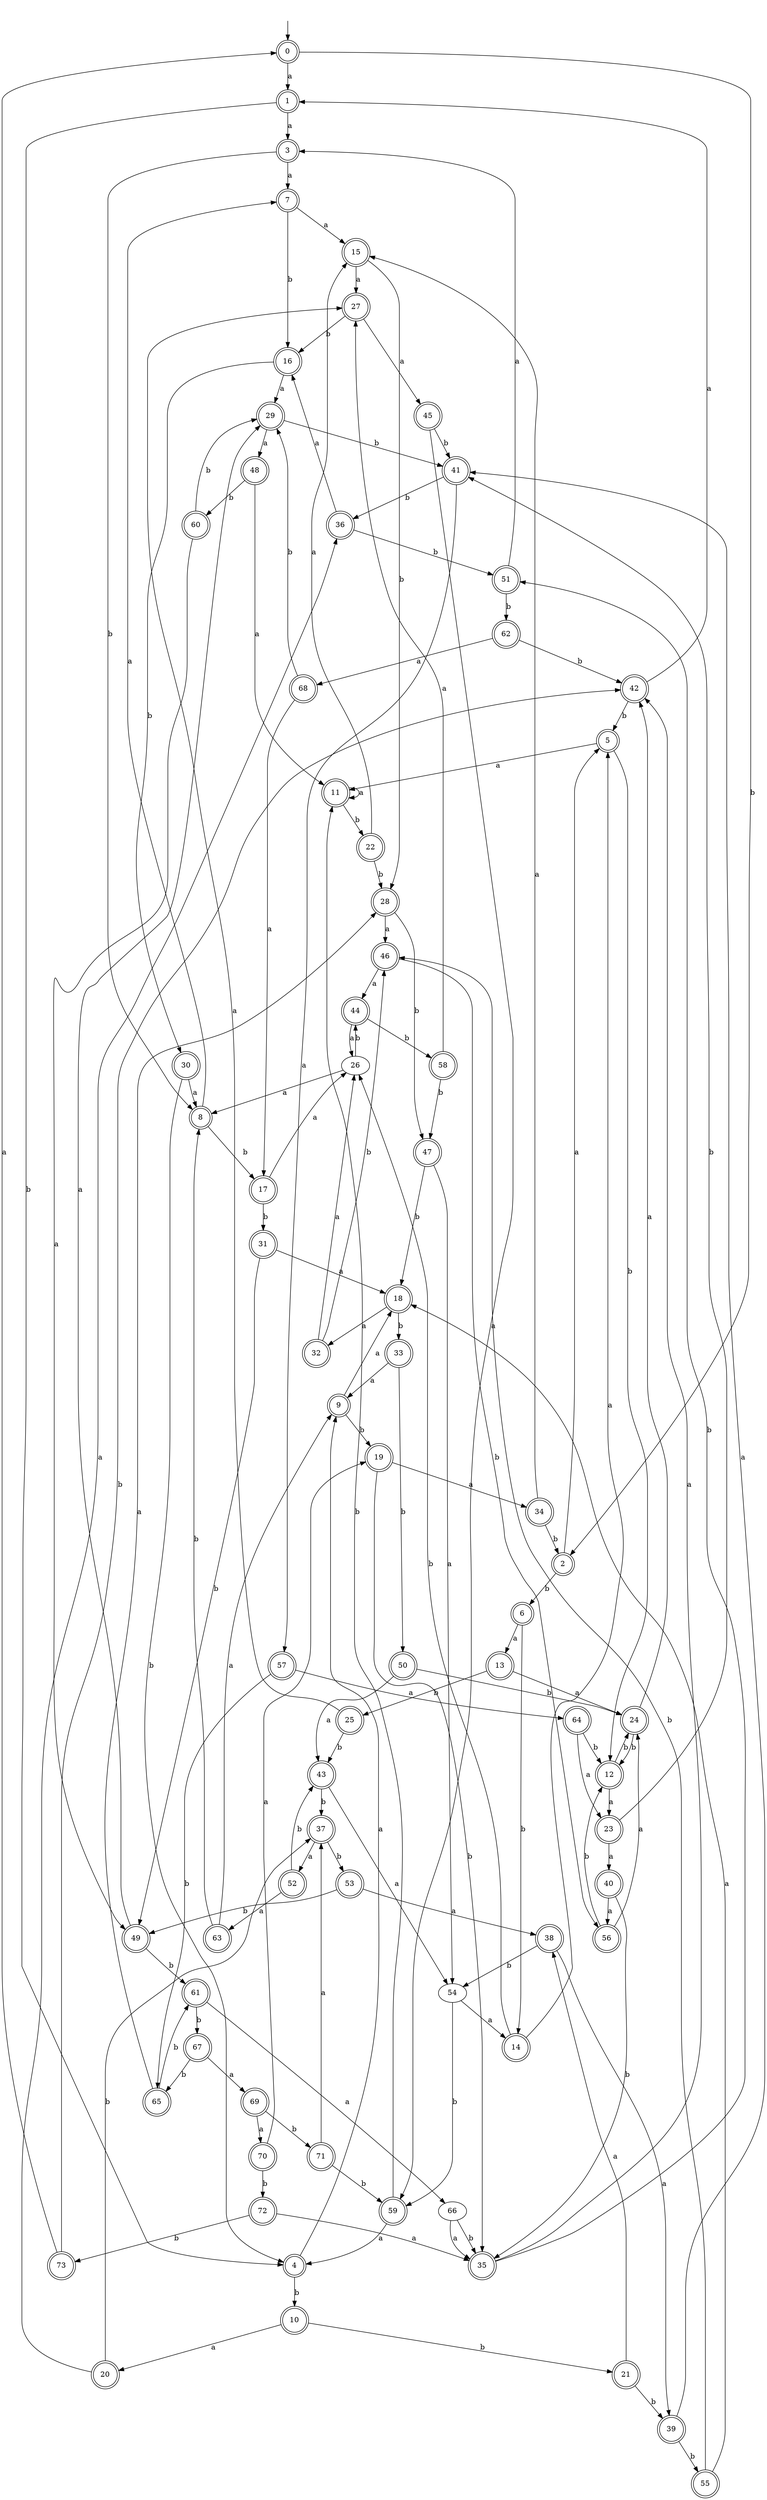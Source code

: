 digraph RandomDFA {
  __start0 [label="", shape=none];
  __start0 -> 0 [label=""];
  0 [shape=circle] [shape=doublecircle]
  0 -> 1 [label="a"]
  0 -> 2 [label="b"]
  1 [shape=doublecircle]
  1 -> 3 [label="a"]
  1 -> 4 [label="b"]
  2 [shape=doublecircle]
  2 -> 5 [label="a"]
  2 -> 6 [label="b"]
  3 [shape=doublecircle]
  3 -> 7 [label="a"]
  3 -> 8 [label="b"]
  4 [shape=doublecircle]
  4 -> 9 [label="a"]
  4 -> 10 [label="b"]
  5 [shape=doublecircle]
  5 -> 11 [label="a"]
  5 -> 12 [label="b"]
  6 [shape=doublecircle]
  6 -> 13 [label="a"]
  6 -> 14 [label="b"]
  7 [shape=doublecircle]
  7 -> 15 [label="a"]
  7 -> 16 [label="b"]
  8 [shape=doublecircle]
  8 -> 7 [label="a"]
  8 -> 17 [label="b"]
  9 [shape=doublecircle]
  9 -> 18 [label="a"]
  9 -> 19 [label="b"]
  10 [shape=doublecircle]
  10 -> 20 [label="a"]
  10 -> 21 [label="b"]
  11 [shape=doublecircle]
  11 -> 11 [label="a"]
  11 -> 22 [label="b"]
  12 [shape=doublecircle]
  12 -> 23 [label="a"]
  12 -> 24 [label="b"]
  13 [shape=doublecircle]
  13 -> 24 [label="a"]
  13 -> 25 [label="b"]
  14 [shape=doublecircle]
  14 -> 5 [label="a"]
  14 -> 26 [label="b"]
  15 [shape=doublecircle]
  15 -> 27 [label="a"]
  15 -> 28 [label="b"]
  16 [shape=doublecircle]
  16 -> 29 [label="a"]
  16 -> 30 [label="b"]
  17 [shape=doublecircle]
  17 -> 26 [label="a"]
  17 -> 31 [label="b"]
  18 [shape=doublecircle]
  18 -> 32 [label="a"]
  18 -> 33 [label="b"]
  19 [shape=doublecircle]
  19 -> 34 [label="a"]
  19 -> 35 [label="b"]
  20 [shape=doublecircle]
  20 -> 36 [label="a"]
  20 -> 37 [label="b"]
  21 [shape=doublecircle]
  21 -> 38 [label="a"]
  21 -> 39 [label="b"]
  22 [shape=doublecircle]
  22 -> 15 [label="a"]
  22 -> 28 [label="b"]
  23 [shape=doublecircle]
  23 -> 40 [label="a"]
  23 -> 41 [label="b"]
  24 [shape=doublecircle]
  24 -> 42 [label="a"]
  24 -> 12 [label="b"]
  25 [shape=doublecircle]
  25 -> 27 [label="a"]
  25 -> 43 [label="b"]
  26
  26 -> 8 [label="a"]
  26 -> 44 [label="b"]
  27 [shape=doublecircle]
  27 -> 45 [label="a"]
  27 -> 16 [label="b"]
  28 [shape=doublecircle]
  28 -> 46 [label="a"]
  28 -> 47 [label="b"]
  29 [shape=doublecircle]
  29 -> 48 [label="a"]
  29 -> 41 [label="b"]
  30 [shape=doublecircle]
  30 -> 8 [label="a"]
  30 -> 4 [label="b"]
  31 [shape=doublecircle]
  31 -> 18 [label="a"]
  31 -> 49 [label="b"]
  32 [shape=doublecircle]
  32 -> 26 [label="a"]
  32 -> 46 [label="b"]
  33 [shape=doublecircle]
  33 -> 9 [label="a"]
  33 -> 50 [label="b"]
  34 [shape=doublecircle]
  34 -> 15 [label="a"]
  34 -> 2 [label="b"]
  35 [shape=doublecircle]
  35 -> 42 [label="a"]
  35 -> 51 [label="b"]
  36 [shape=doublecircle]
  36 -> 16 [label="a"]
  36 -> 51 [label="b"]
  37 [shape=doublecircle]
  37 -> 52 [label="a"]
  37 -> 53 [label="b"]
  38 [shape=doublecircle]
  38 -> 39 [label="a"]
  38 -> 54 [label="b"]
  39 [shape=doublecircle]
  39 -> 41 [label="a"]
  39 -> 55 [label="b"]
  40 [shape=doublecircle]
  40 -> 56 [label="a"]
  40 -> 35 [label="b"]
  41 [shape=doublecircle]
  41 -> 57 [label="a"]
  41 -> 36 [label="b"]
  42 [shape=doublecircle]
  42 -> 1 [label="a"]
  42 -> 5 [label="b"]
  43 [shape=doublecircle]
  43 -> 54 [label="a"]
  43 -> 37 [label="b"]
  44 [shape=doublecircle]
  44 -> 26 [label="a"]
  44 -> 58 [label="b"]
  45 [shape=doublecircle]
  45 -> 59 [label="a"]
  45 -> 41 [label="b"]
  46 [shape=doublecircle]
  46 -> 44 [label="a"]
  46 -> 56 [label="b"]
  47 [shape=doublecircle]
  47 -> 54 [label="a"]
  47 -> 18 [label="b"]
  48 [shape=doublecircle]
  48 -> 11 [label="a"]
  48 -> 60 [label="b"]
  49 [shape=doublecircle]
  49 -> 29 [label="a"]
  49 -> 61 [label="b"]
  50 [shape=doublecircle]
  50 -> 43 [label="a"]
  50 -> 24 [label="b"]
  51 [shape=doublecircle]
  51 -> 3 [label="a"]
  51 -> 62 [label="b"]
  52 [shape=doublecircle]
  52 -> 63 [label="a"]
  52 -> 43 [label="b"]
  53 [shape=doublecircle]
  53 -> 38 [label="a"]
  53 -> 49 [label="b"]
  54
  54 -> 14 [label="a"]
  54 -> 59 [label="b"]
  55 [shape=doublecircle]
  55 -> 18 [label="a"]
  55 -> 46 [label="b"]
  56 [shape=doublecircle]
  56 -> 24 [label="a"]
  56 -> 12 [label="b"]
  57 [shape=doublecircle]
  57 -> 64 [label="a"]
  57 -> 65 [label="b"]
  58 [shape=doublecircle]
  58 -> 27 [label="a"]
  58 -> 47 [label="b"]
  59 [shape=doublecircle]
  59 -> 4 [label="a"]
  59 -> 11 [label="b"]
  60 [shape=doublecircle]
  60 -> 49 [label="a"]
  60 -> 29 [label="b"]
  61 [shape=doublecircle]
  61 -> 66 [label="a"]
  61 -> 67 [label="b"]
  62 [shape=doublecircle]
  62 -> 68 [label="a"]
  62 -> 42 [label="b"]
  63 [shape=doublecircle]
  63 -> 9 [label="a"]
  63 -> 8 [label="b"]
  64 [shape=doublecircle]
  64 -> 23 [label="a"]
  64 -> 12 [label="b"]
  65 [shape=doublecircle]
  65 -> 28 [label="a"]
  65 -> 61 [label="b"]
  66
  66 -> 35 [label="a"]
  66 -> 35 [label="b"]
  67 [shape=doublecircle]
  67 -> 69 [label="a"]
  67 -> 65 [label="b"]
  68 [shape=doublecircle]
  68 -> 17 [label="a"]
  68 -> 29 [label="b"]
  69 [shape=doublecircle]
  69 -> 70 [label="a"]
  69 -> 71 [label="b"]
  70 [shape=doublecircle]
  70 -> 19 [label="a"]
  70 -> 72 [label="b"]
  71 [shape=doublecircle]
  71 -> 37 [label="a"]
  71 -> 59 [label="b"]
  72 [shape=doublecircle]
  72 -> 35 [label="a"]
  72 -> 73 [label="b"]
  73 [shape=doublecircle]
  73 -> 0 [label="a"]
  73 -> 42 [label="b"]
}
